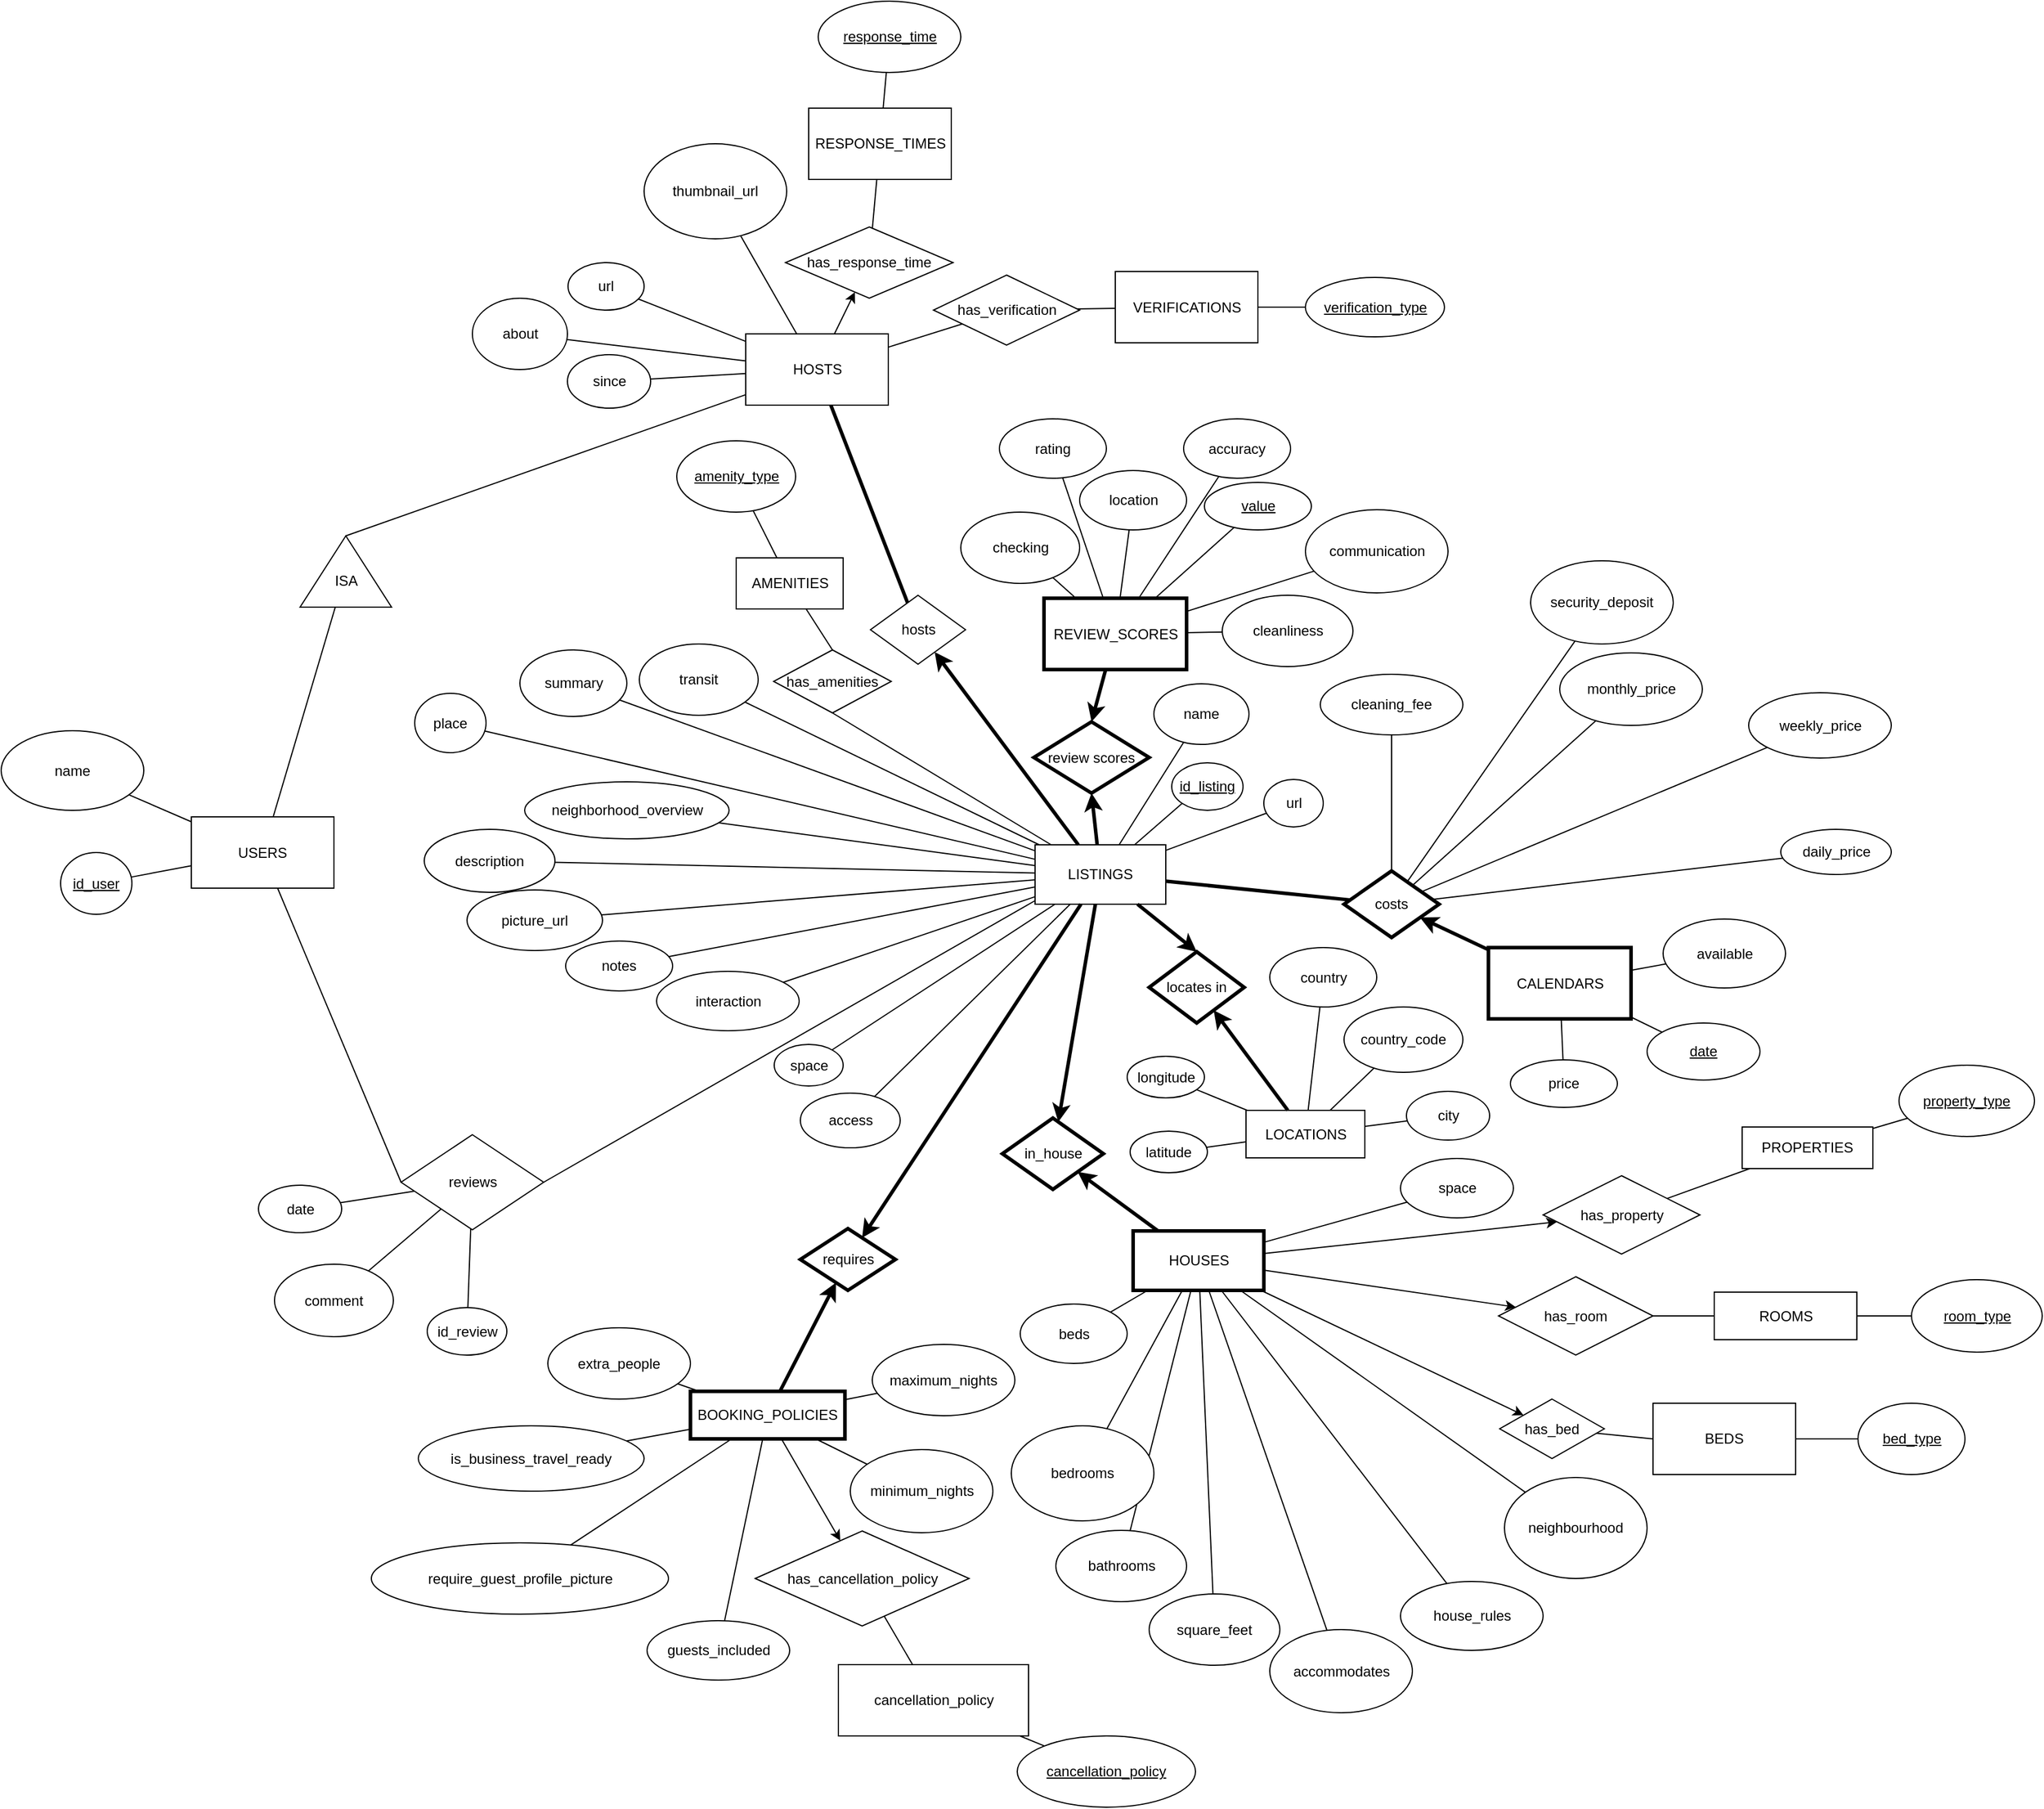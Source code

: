 <mxfile version="10.6.5" type="device"><diagram id="Sb2hm94JtKw6yarYtKVb" name="Page-1"><mxGraphModel dx="2244" dy="1840" grid="1" gridSize="10" guides="1" tooltips="1" connect="1" arrows="1" fold="1" page="1" pageScale="1" pageWidth="850" pageHeight="1100" math="0" shadow="0"><root><mxCell id="0"/><mxCell id="1" parent="0"/><mxCell id="3Y8_4ui53YauBu7AoE0o-1" value="&lt;div&gt;LISTINGS&lt;/div&gt;" style="rounded=0;whiteSpace=wrap;html=1;" parent="1" vertex="1"><mxGeometry x="380" y="260" width="110" height="50" as="geometry"/></mxCell><mxCell id="pMkWgqEI6XNS6bPsHEMN-4" style="rounded=0;orthogonalLoop=1;jettySize=auto;html=1;exitX=0.5;exitY=1;exitDx=0;exitDy=0;endArrow=none;endFill=0;jumpStyle=none;startArrow=classic;startFill=1;strokeWidth=3;" parent="1" source="3Y8_4ui53YauBu7AoE0o-4" target="3Y8_4ui53YauBu7AoE0o-1" edge="1"><mxGeometry relative="1" as="geometry"/></mxCell><mxCell id="3Y8_4ui53YauBu7AoE0o-4" value="review scores" style="rhombus;whiteSpace=wrap;html=1;strokeWidth=3;" parent="1" vertex="1"><mxGeometry x="379" y="156.5" width="97" height="60" as="geometry"/></mxCell><mxCell id="3Y8_4ui53YauBu7AoE0o-5" value="" style="endArrow=none;html=1;exitX=0.5;exitY=0;exitDx=0;exitDy=0;strokeWidth=3;startArrow=classic;startFill=1;" parent="1" source="3Y8_4ui53YauBu7AoE0o-4" target="RgrChE7FIlojgRe1qH3C-33" edge="1"><mxGeometry width="50" height="50" relative="1" as="geometry"><mxPoint x="410" y="150" as="sourcePoint"/><mxPoint x="435" y="110" as="targetPoint"/></mxGeometry></mxCell><mxCell id="3Y8_4ui53YauBu7AoE0o-9" value="has_amenities&lt;br&gt;" style="rhombus;whiteSpace=wrap;html=1;strokeWidth=1;" parent="1" vertex="1"><mxGeometry x="160" y="96" width="99" height="53" as="geometry"/></mxCell><mxCell id="3Y8_4ui53YauBu7AoE0o-10" value="&lt;div&gt;AMENITIES&lt;/div&gt;" style="rounded=0;whiteSpace=wrap;html=1;strokeWidth=1;" parent="1" vertex="1"><mxGeometry x="128.5" y="18.5" width="90" height="43" as="geometry"/></mxCell><mxCell id="3Y8_4ui53YauBu7AoE0o-13" value="LOCATIONS" style="rounded=0;whiteSpace=wrap;html=1;strokeWidth=1;" parent="1" vertex="1"><mxGeometry x="557.5" y="483.5" width="100" height="40" as="geometry"/></mxCell><mxCell id="3Y8_4ui53YauBu7AoE0o-14" value="locates in " style="rhombus;whiteSpace=wrap;html=1;strokeWidth=3;" parent="1" vertex="1"><mxGeometry x="476" y="350" width="80" height="60" as="geometry"/></mxCell><mxCell id="3Y8_4ui53YauBu7AoE0o-17" value="in_house" style="rhombus;whiteSpace=wrap;html=1;strokeWidth=3;" parent="1" vertex="1"><mxGeometry x="352.5" y="490" width="85" height="60" as="geometry"/></mxCell><mxCell id="3Y8_4ui53YauBu7AoE0o-18" value="&lt;div&gt;HOUSES&lt;/div&gt;" style="rounded=0;whiteSpace=wrap;html=1;strokeWidth=3;" parent="1" vertex="1"><mxGeometry x="462.5" y="585" width="110" height="50" as="geometry"/></mxCell><mxCell id="3Y8_4ui53YauBu7AoE0o-21" value="costs" style="rhombus;whiteSpace=wrap;html=1;strokeWidth=3;" parent="1" vertex="1"><mxGeometry x="640" y="282" width="80" height="56" as="geometry"/></mxCell><mxCell id="3Y8_4ui53YauBu7AoE0o-25" value="BOOKING_POLICIES" style="rounded=0;whiteSpace=wrap;html=1;strokeWidth=3;" parent="1" vertex="1"><mxGeometry x="90" y="720" width="130" height="40" as="geometry"/></mxCell><mxCell id="3Y8_4ui53YauBu7AoE0o-26" value="requires" style="rhombus;whiteSpace=wrap;html=1;strokeWidth=3;" parent="1" vertex="1"><mxGeometry x="182.5" y="583" width="80" height="52" as="geometry"/></mxCell><mxCell id="3Y8_4ui53YauBu7AoE0o-28" value="&lt;u&gt;id_listing&lt;/u&gt;" style="ellipse;whiteSpace=wrap;html=1;strokeWidth=1;" parent="1" vertex="1"><mxGeometry x="495" y="191" width="60" height="40" as="geometry"/></mxCell><mxCell id="3Y8_4ui53YauBu7AoE0o-30" value="longitude" style="ellipse;whiteSpace=wrap;html=1;strokeWidth=1;" parent="1" vertex="1"><mxGeometry x="457.5" y="438" width="65" height="35" as="geometry"/></mxCell><mxCell id="3Y8_4ui53YauBu7AoE0o-31" value="latitude" style="ellipse;whiteSpace=wrap;html=1;strokeWidth=1;direction=west;" parent="1" vertex="1"><mxGeometry x="460" y="501" width="65" height="35" as="geometry"/></mxCell><mxCell id="3Y8_4ui53YauBu7AoE0o-32" value="" style="endArrow=none;html=1;strokeWidth=1;" parent="1" source="3Y8_4ui53YauBu7AoE0o-31" target="3Y8_4ui53YauBu7AoE0o-13" edge="1"><mxGeometry width="50" height="50" relative="1" as="geometry"><mxPoint x="512.5" y="525.5" as="sourcePoint"/><mxPoint x="547.5" y="488.5" as="targetPoint"/></mxGeometry></mxCell><mxCell id="3Y8_4ui53YauBu7AoE0o-33" value="" style="endArrow=none;html=1;strokeWidth=1;" parent="1" source="3Y8_4ui53YauBu7AoE0o-30" target="3Y8_4ui53YauBu7AoE0o-13" edge="1"><mxGeometry width="50" height="50" relative="1" as="geometry"><mxPoint x="512.5" y="492" as="sourcePoint"/><mxPoint x="562.5" y="499" as="targetPoint"/></mxGeometry></mxCell><mxCell id="yschK1UoGV2is9ygrEaI-10" value="" style="endArrow=none;html=1;" parent="1" source="MtLvLZZZvxWfJzawTZbP-3" target="3Y8_4ui53YauBu7AoE0o-1" edge="1"><mxGeometry width="50" height="50" relative="1" as="geometry"><mxPoint x="-48.824" y="168.588" as="sourcePoint"/><mxPoint x="380" y="310" as="targetPoint"/></mxGeometry></mxCell><mxCell id="yschK1UoGV2is9ygrEaI-11" value="" style="endArrow=none;html=1;exitX=1;exitY=0.5;exitDx=0;exitDy=0;" parent="1" source="YWQ0wMCnn1SONt9I-5uw-248" edge="1"><mxGeometry width="50" height="50" relative="1" as="geometry"><mxPoint x="123.667" y="440.333" as="sourcePoint"/><mxPoint x="380" y="307" as="targetPoint"/></mxGeometry></mxCell><mxCell id="yschK1UoGV2is9ygrEaI-39" value="CALENDARS" style="rounded=0;whiteSpace=wrap;html=1;strokeWidth=3;" parent="1" vertex="1"><mxGeometry x="761.5" y="346.5" width="120" height="60" as="geometry"/></mxCell><mxCell id="yschK1UoGV2is9ygrEaI-44" value="&lt;div&gt;&lt;u&gt;date&lt;/u&gt;&lt;/div&gt;" style="ellipse;whiteSpace=wrap;html=1;strokeWidth=1;" parent="1" vertex="1"><mxGeometry x="895" y="410" width="95" height="48" as="geometry"/></mxCell><mxCell id="yschK1UoGV2is9ygrEaI-45" value="" style="endArrow=none;html=1;strokeWidth=1;" parent="1" source="yschK1UoGV2is9ygrEaI-44" target="yschK1UoGV2is9ygrEaI-39" edge="1"><mxGeometry width="50" height="50" relative="1" as="geometry"><mxPoint x="1241.5" y="125" as="sourcePoint"/><mxPoint x="1291.5" y="75" as="targetPoint"/></mxGeometry></mxCell><mxCell id="YWQ0wMCnn1SONt9I-5uw-1" value="amenity_type" style="ellipse;whiteSpace=wrap;html=1;fontStyle=4" parent="1" vertex="1"><mxGeometry x="78.5" y="-80" width="100" height="60" as="geometry"/></mxCell><mxCell id="YWQ0wMCnn1SONt9I-5uw-2" value="" style="endArrow=none;html=1;strokeWidth=1;" parent="1" source="YWQ0wMCnn1SONt9I-5uw-1" target="3Y8_4ui53YauBu7AoE0o-10" edge="1"><mxGeometry width="50" height="50" relative="1" as="geometry"><mxPoint x="-164.5" y="459" as="sourcePoint"/><mxPoint x="260.204" y="54" as="targetPoint"/></mxGeometry></mxCell><mxCell id="YWQ0wMCnn1SONt9I-5uw-3" value="rating" style="ellipse;whiteSpace=wrap;html=1;" parent="1" vertex="1"><mxGeometry x="350" y="-98.5" width="90" height="50" as="geometry"/></mxCell><mxCell id="YWQ0wMCnn1SONt9I-5uw-4" value="" style="endArrow=none;html=1;" parent="1" source="YWQ0wMCnn1SONt9I-5uw-3" target="RgrChE7FIlojgRe1qH3C-33" edge="1"><mxGeometry width="50" height="50" relative="1" as="geometry"><mxPoint x="685" y="87" as="sourcePoint"/><mxPoint x="430.107" y="70" as="targetPoint"/></mxGeometry></mxCell><mxCell id="YWQ0wMCnn1SONt9I-5uw-5" value="accuracy" style="ellipse;whiteSpace=wrap;html=1;" parent="1" vertex="1"><mxGeometry x="505" y="-98.5" width="90" height="50" as="geometry"/></mxCell><mxCell id="YWQ0wMCnn1SONt9I-5uw-6" value="" style="endArrow=none;html=1;" parent="1" source="YWQ0wMCnn1SONt9I-5uw-5" target="RgrChE7FIlojgRe1qH3C-33" edge="1"><mxGeometry width="50" height="50" relative="1" as="geometry"><mxPoint x="455" y="267" as="sourcePoint"/><mxPoint x="449.067" y="70" as="targetPoint"/></mxGeometry></mxCell><mxCell id="YWQ0wMCnn1SONt9I-5uw-7" value="checking" style="ellipse;whiteSpace=wrap;html=1;" parent="1" vertex="1"><mxGeometry x="317.5" y="-20" width="100" height="60" as="geometry"/></mxCell><mxCell id="YWQ0wMCnn1SONt9I-5uw-8" value="" style="endArrow=none;html=1;" parent="1" source="YWQ0wMCnn1SONt9I-5uw-7" target="RgrChE7FIlojgRe1qH3C-33" edge="1"><mxGeometry width="50" height="50" relative="1" as="geometry"><mxPoint x="455" y="287" as="sourcePoint"/><mxPoint x="418.125" y="70" as="targetPoint"/></mxGeometry></mxCell><mxCell id="YWQ0wMCnn1SONt9I-5uw-9" value="location" style="ellipse;whiteSpace=wrap;html=1;" parent="1" vertex="1"><mxGeometry x="417.5" y="-55" width="90" height="50" as="geometry"/></mxCell><mxCell id="YWQ0wMCnn1SONt9I-5uw-10" value="" style="endArrow=none;html=1;strokeWidth=1;" parent="1" source="RgrChE7FIlojgRe1qH3C-33" target="YWQ0wMCnn1SONt9I-5uw-9" edge="1"><mxGeometry width="50" height="50" relative="1" as="geometry"><mxPoint x="439.605" y="70" as="sourcePoint"/><mxPoint x="615" y="267" as="targetPoint"/></mxGeometry></mxCell><mxCell id="YWQ0wMCnn1SONt9I-5uw-20" value="cleanliness" style="ellipse;whiteSpace=wrap;html=1;" parent="1" vertex="1"><mxGeometry x="537.5" y="50" width="110" height="60" as="geometry"/></mxCell><mxCell id="YWQ0wMCnn1SONt9I-5uw-21" value="" style="endArrow=none;html=1;" parent="1" source="RgrChE7FIlojgRe1qH3C-33" target="YWQ0wMCnn1SONt9I-5uw-20" edge="1"><mxGeometry width="50" height="50" relative="1" as="geometry"><mxPoint x="475" y="87.465" as="sourcePoint"/><mxPoint x="-211" y="787" as="targetPoint"/></mxGeometry></mxCell><mxCell id="YWQ0wMCnn1SONt9I-5uw-22" value="communication" style="ellipse;whiteSpace=wrap;html=1;" parent="1" vertex="1"><mxGeometry x="607.5" y="-22" width="120" height="70" as="geometry"/></mxCell><mxCell id="YWQ0wMCnn1SONt9I-5uw-23" value="" style="endArrow=none;html=1;" parent="1" source="RgrChE7FIlojgRe1qH3C-33" target="YWQ0wMCnn1SONt9I-5uw-22" edge="1"><mxGeometry width="50" height="50" relative="1" as="geometry"><mxPoint x="475" y="76.761" as="sourcePoint"/><mxPoint x="129" y="667" as="targetPoint"/></mxGeometry></mxCell><mxCell id="YWQ0wMCnn1SONt9I-5uw-24" value="&lt;u&gt;value&lt;/u&gt;" style="ellipse;whiteSpace=wrap;html=1;" parent="1" vertex="1"><mxGeometry x="522.5" y="-45" width="90" height="40" as="geometry"/></mxCell><mxCell id="YWQ0wMCnn1SONt9I-5uw-25" value="" style="endArrow=none;html=1;strokeWidth=1;" parent="1" source="YWQ0wMCnn1SONt9I-5uw-24" target="RgrChE7FIlojgRe1qH3C-33" edge="1"><mxGeometry width="50" height="50" relative="1" as="geometry"><mxPoint x="-151" y="887" as="sourcePoint"/><mxPoint x="458.043" y="70" as="targetPoint"/></mxGeometry></mxCell><mxCell id="YWQ0wMCnn1SONt9I-5uw-26" value="is_business_travel_ready" style="ellipse;whiteSpace=wrap;html=1;" parent="1" vertex="1"><mxGeometry x="-139" y="749" width="190" height="55" as="geometry"/></mxCell><mxCell id="YWQ0wMCnn1SONt9I-5uw-27" value="" style="endArrow=none;html=1;strokeWidth=1;" parent="1" source="3Y8_4ui53YauBu7AoE0o-25" target="YWQ0wMCnn1SONt9I-5uw-26" edge="1"><mxGeometry width="50" height="50" relative="1" as="geometry"><mxPoint x="332.5" y="1047.796" as="sourcePoint"/><mxPoint x="-462.5" y="1394" as="targetPoint"/></mxGeometry></mxCell><mxCell id="YWQ0wMCnn1SONt9I-5uw-28" value="&lt;u&gt;cancellation_policy&lt;/u&gt;" style="ellipse;whiteSpace=wrap;html=1;" parent="1" vertex="1"><mxGeometry x="365" y="1010" width="150" height="60" as="geometry"/></mxCell><mxCell id="YWQ0wMCnn1SONt9I-5uw-29" value="" style="endArrow=none;html=1;strokeWidth=1;" parent="1" source="HoV33ukASJSQXEZEIghf-3" target="YWQ0wMCnn1SONt9I-5uw-28" edge="1"><mxGeometry width="50" height="50" relative="1" as="geometry"><mxPoint x="345.802" y="1051" as="sourcePoint"/><mxPoint x="-462.5" y="1464" as="targetPoint"/></mxGeometry></mxCell><mxCell id="YWQ0wMCnn1SONt9I-5uw-30" value="require_guest_profile_picture" style="ellipse;whiteSpace=wrap;html=1;" parent="1" vertex="1"><mxGeometry x="-178.5" y="847.5" width="250" height="60" as="geometry"/></mxCell><mxCell id="YWQ0wMCnn1SONt9I-5uw-31" value="" style="endArrow=none;html=1;strokeWidth=1;" parent="1" source="3Y8_4ui53YauBu7AoE0o-25" target="YWQ0wMCnn1SONt9I-5uw-30" edge="1"><mxGeometry width="50" height="50" relative="1" as="geometry"><mxPoint x="334.64" y="1051" as="sourcePoint"/><mxPoint x="-462.5" y="1464" as="targetPoint"/></mxGeometry></mxCell><mxCell id="YWQ0wMCnn1SONt9I-5uw-33" value="weekly_price" style="ellipse;whiteSpace=wrap;html=1;" parent="1" vertex="1"><mxGeometry x="980.5" y="132" width="120" height="55" as="geometry"/></mxCell><mxCell id="YWQ0wMCnn1SONt9I-5uw-34" value="" style="endArrow=none;html=1;strokeWidth=1;" parent="1" source="YWQ0wMCnn1SONt9I-5uw-33" target="3Y8_4ui53YauBu7AoE0o-21" edge="1"><mxGeometry width="50" height="50" relative="1" as="geometry"><mxPoint x="1020.5" y="92.5" as="sourcePoint"/><mxPoint x="922.472" y="49.5" as="targetPoint"/></mxGeometry></mxCell><mxCell id="YWQ0wMCnn1SONt9I-5uw-35" value="monthly_price" style="ellipse;whiteSpace=wrap;html=1;" parent="1" vertex="1"><mxGeometry x="821.5" y="98.5" width="120" height="61" as="geometry"/></mxCell><mxCell id="YWQ0wMCnn1SONt9I-5uw-36" value="" style="endArrow=none;html=1;strokeWidth=1;" parent="1" source="YWQ0wMCnn1SONt9I-5uw-35" target="3Y8_4ui53YauBu7AoE0o-21" edge="1"><mxGeometry width="50" height="50" relative="1" as="geometry"><mxPoint x="980.5" y="-27.5" as="sourcePoint"/><mxPoint x="950.5" y="49.5" as="targetPoint"/></mxGeometry></mxCell><mxCell id="YWQ0wMCnn1SONt9I-5uw-37" value="security_deposit" style="ellipse;whiteSpace=wrap;html=1;" parent="1" vertex="1"><mxGeometry x="797" y="21" width="120" height="70" as="geometry"/></mxCell><mxCell id="YWQ0wMCnn1SONt9I-5uw-38" value="" style="endArrow=none;html=1;strokeWidth=1;" parent="1" source="3Y8_4ui53YauBu7AoE0o-21" target="YWQ0wMCnn1SONt9I-5uw-37" edge="1"><mxGeometry width="50" height="50" relative="1" as="geometry"><mxPoint x="970.5" y="25.363" as="sourcePoint"/><mxPoint x="1010.5" y="-127.5" as="targetPoint"/></mxGeometry></mxCell><mxCell id="YWQ0wMCnn1SONt9I-5uw-39" value="cleaning_fee" style="ellipse;whiteSpace=wrap;html=1;" parent="1" vertex="1"><mxGeometry x="620" y="116.5" width="120" height="51" as="geometry"/></mxCell><mxCell id="YWQ0wMCnn1SONt9I-5uw-40" value="" style="endArrow=none;html=1;strokeWidth=1;" parent="1" source="3Y8_4ui53YauBu7AoE0o-21" target="YWQ0wMCnn1SONt9I-5uw-39" edge="1"><mxGeometry width="50" height="50" relative="1" as="geometry"><mxPoint x="938.069" y="-0.5" as="sourcePoint"/><mxPoint x="970.5" y="-157.5" as="targetPoint"/></mxGeometry></mxCell><mxCell id="YWQ0wMCnn1SONt9I-5uw-45" value="&lt;u&gt;property_type&lt;/u&gt;" style="ellipse;whiteSpace=wrap;html=1;" parent="1" vertex="1"><mxGeometry x="1107" y="445.5" width="114" height="60" as="geometry"/></mxCell><mxCell id="YWQ0wMCnn1SONt9I-5uw-46" value="&lt;u&gt;room_type&lt;/u&gt;" style="ellipse;whiteSpace=wrap;html=1;" parent="1" vertex="1"><mxGeometry x="1117.5" y="626" width="110" height="61" as="geometry"/></mxCell><mxCell id="YWQ0wMCnn1SONt9I-5uw-48" value="accommodates" style="ellipse;whiteSpace=wrap;html=1;" parent="1" vertex="1"><mxGeometry x="577.5" y="920.5" width="120" height="70" as="geometry"/></mxCell><mxCell id="YWQ0wMCnn1SONt9I-5uw-49" value="" style="endArrow=none;html=1;strokeWidth=1;" parent="1" source="YWQ0wMCnn1SONt9I-5uw-48" target="3Y8_4ui53YauBu7AoE0o-18" edge="1"><mxGeometry width="50" height="50" relative="1" as="geometry"><mxPoint x="448" y="1097.5" as="sourcePoint"/><mxPoint x="623.844" y="877.5" as="targetPoint"/></mxGeometry></mxCell><mxCell id="YWQ0wMCnn1SONt9I-5uw-50" value="bathrooms" style="ellipse;whiteSpace=wrap;html=1;" parent="1" vertex="1"><mxGeometry x="397.5" y="837" width="110" height="60" as="geometry"/></mxCell><mxCell id="YWQ0wMCnn1SONt9I-5uw-51" value="" style="endArrow=none;html=1;strokeWidth=1;" parent="1" source="YWQ0wMCnn1SONt9I-5uw-50" target="3Y8_4ui53YauBu7AoE0o-18" edge="1"><mxGeometry width="50" height="50" relative="1" as="geometry"><mxPoint x="468" y="1107.5" as="sourcePoint"/><mxPoint x="591.959" y="877.5" as="targetPoint"/></mxGeometry></mxCell><mxCell id="YWQ0wMCnn1SONt9I-5uw-52" value="bedrooms" style="ellipse;whiteSpace=wrap;html=1;" parent="1" vertex="1"><mxGeometry x="360" y="749" width="120" height="80" as="geometry"/></mxCell><mxCell id="YWQ0wMCnn1SONt9I-5uw-53" value="" style="endArrow=none;html=1;strokeWidth=1;" parent="1" source="3Y8_4ui53YauBu7AoE0o-18" target="YWQ0wMCnn1SONt9I-5uw-52" edge="1"><mxGeometry width="50" height="50" relative="1" as="geometry"><mxPoint x="554" y="891.5" as="sourcePoint"/><mxPoint x="488" y="1267.5" as="targetPoint"/></mxGeometry></mxCell><mxCell id="YWQ0wMCnn1SONt9I-5uw-54" value="beds" style="ellipse;whiteSpace=wrap;html=1;" parent="1" vertex="1"><mxGeometry x="367.5" y="646.5" width="90" height="50" as="geometry"/></mxCell><mxCell id="YWQ0wMCnn1SONt9I-5uw-55" value="" style="endArrow=none;html=1;strokeWidth=1;" parent="1" source="3Y8_4ui53YauBu7AoE0o-18" target="YWQ0wMCnn1SONt9I-5uw-54" edge="1"><mxGeometry width="50" height="50" relative="1" as="geometry"><mxPoint x="563.513" y="937.5" as="sourcePoint"/><mxPoint x="458" y="1167.5" as="targetPoint"/></mxGeometry></mxCell><mxCell id="w01wp6XZpebHkLyMNTKt-23" style="edgeStyle=none;rounded=0;jumpSize=6;orthogonalLoop=1;jettySize=auto;html=1;entryX=1;entryY=0.5;entryDx=0;entryDy=0;startArrow=none;startFill=0;endArrow=none;endFill=0;strokeWidth=1;" parent="1" source="YWQ0wMCnn1SONt9I-5uw-56" target="w01wp6XZpebHkLyMNTKt-22" edge="1"><mxGeometry relative="1" as="geometry"/></mxCell><mxCell id="YWQ0wMCnn1SONt9I-5uw-56" value="&lt;u&gt;bed_type&lt;/u&gt;" style="ellipse;whiteSpace=wrap;html=1;" parent="1" vertex="1"><mxGeometry x="1072.5" y="730" width="90" height="60" as="geometry"/></mxCell><mxCell id="YWQ0wMCnn1SONt9I-5uw-58" value="square_feet" style="ellipse;whiteSpace=wrap;html=1;" parent="1" vertex="1"><mxGeometry x="476" y="890.5" width="110" height="60" as="geometry"/></mxCell><mxCell id="YWQ0wMCnn1SONt9I-5uw-59" value="" style="endArrow=none;html=1;strokeWidth=1;" parent="1" source="3Y8_4ui53YauBu7AoE0o-18" target="YWQ0wMCnn1SONt9I-5uw-58" edge="1"><mxGeometry width="50" height="50" relative="1" as="geometry"><mxPoint x="554" y="920.065" as="sourcePoint"/><mxPoint x="488" y="1157.5" as="targetPoint"/></mxGeometry></mxCell><mxCell id="YWQ0wMCnn1SONt9I-5uw-62" value="city" style="ellipse;whiteSpace=wrap;html=1;" parent="1" vertex="1"><mxGeometry x="692.5" y="467.5" width="70" height="41" as="geometry"/></mxCell><mxCell id="YWQ0wMCnn1SONt9I-5uw-63" value="" style="endArrow=none;html=1;strokeWidth=1;" parent="1" source="3Y8_4ui53YauBu7AoE0o-13" target="YWQ0wMCnn1SONt9I-5uw-62" edge="1"><mxGeometry width="50" height="50" relative="1" as="geometry"><mxPoint x="1140" y="841.595" as="sourcePoint"/><mxPoint x="1120" y="1379.5" as="targetPoint"/></mxGeometry></mxCell><mxCell id="YWQ0wMCnn1SONt9I-5uw-64" value="country_code" style="ellipse;whiteSpace=wrap;html=1;" parent="1" vertex="1"><mxGeometry x="640" y="396.5" width="100" height="55" as="geometry"/></mxCell><mxCell id="YWQ0wMCnn1SONt9I-5uw-65" value="" style="endArrow=none;html=1;strokeWidth=1;" parent="1" source="YWQ0wMCnn1SONt9I-5uw-64" target="3Y8_4ui53YauBu7AoE0o-13" edge="1"><mxGeometry width="50" height="50" relative="1" as="geometry"><mxPoint x="940" y="1429.5" as="sourcePoint"/><mxPoint x="1110.537" y="871.5" as="targetPoint"/></mxGeometry></mxCell><mxCell id="YWQ0wMCnn1SONt9I-5uw-66" value="country" style="ellipse;whiteSpace=wrap;html=1;" parent="1" vertex="1"><mxGeometry x="577.5" y="346.5" width="90" height="50" as="geometry"/></mxCell><mxCell id="YWQ0wMCnn1SONt9I-5uw-67" value="" style="endArrow=none;html=1;strokeWidth=1;" parent="1" source="YWQ0wMCnn1SONt9I-5uw-66" target="3Y8_4ui53YauBu7AoE0o-13" edge="1"><mxGeometry width="50" height="50" relative="1" as="geometry"><mxPoint x="950" y="1429.5" as="sourcePoint"/><mxPoint x="1050" y="840.2" as="targetPoint"/></mxGeometry></mxCell><mxCell id="YWQ0wMCnn1SONt9I-5uw-72" value="&lt;div&gt;neighbourhood&lt;/div&gt;" style="ellipse;whiteSpace=wrap;html=1;" parent="1" vertex="1"><mxGeometry x="775" y="792.5" width="120" height="85" as="geometry"/></mxCell><mxCell id="YWQ0wMCnn1SONt9I-5uw-74" value="" style="endArrow=none;html=1;strokeWidth=1;" parent="1" source="3Y8_4ui53YauBu7AoE0o-18" target="YWQ0wMCnn1SONt9I-5uw-72" edge="1"><mxGeometry width="50" height="50" relative="1" as="geometry"><mxPoint x="1000.914" y="778" as="sourcePoint"/><mxPoint x="1020" y="1336" as="targetPoint"/></mxGeometry></mxCell><mxCell id="YWQ0wMCnn1SONt9I-5uw-75" value="name" style="ellipse;whiteSpace=wrap;html=1;" parent="1" vertex="1"><mxGeometry x="480" y="124.5" width="80" height="51" as="geometry"/></mxCell><mxCell id="YWQ0wMCnn1SONt9I-5uw-76" value="" style="endArrow=none;html=1;strokeWidth=1;" parent="1" source="3Y8_4ui53YauBu7AoE0o-1" target="YWQ0wMCnn1SONt9I-5uw-75" edge="1"><mxGeometry width="50" height="50" relative="1" as="geometry"><mxPoint x="272.646" y="390" as="sourcePoint"/><mxPoint x="500" y="460" as="targetPoint"/></mxGeometry></mxCell><mxCell id="YWQ0wMCnn1SONt9I-5uw-77" value="url" style="ellipse;whiteSpace=wrap;html=1;" parent="1" vertex="1"><mxGeometry x="572.5" y="205" width="50" height="40" as="geometry"/></mxCell><mxCell id="YWQ0wMCnn1SONt9I-5uw-78" value="" style="endArrow=none;html=1;strokeWidth=1;" parent="1" source="YWQ0wMCnn1SONt9I-5uw-77" target="3Y8_4ui53YauBu7AoE0o-1" edge="1"><mxGeometry width="50" height="50" relative="1" as="geometry"><mxPoint x="-120" y="890" as="sourcePoint"/><mxPoint x="234" y="390" as="targetPoint"/></mxGeometry></mxCell><mxCell id="YWQ0wMCnn1SONt9I-5uw-81" value="" style="endArrow=none;html=1;exitX=0;exitY=1;exitDx=0;exitDy=0;" parent="1" source="3Y8_4ui53YauBu7AoE0o-28" target="3Y8_4ui53YauBu7AoE0o-1" edge="1"><mxGeometry width="50" height="50" relative="1" as="geometry"><mxPoint x="120" y="980" as="sourcePoint"/><mxPoint x="170" y="930" as="targetPoint"/></mxGeometry></mxCell><mxCell id="YWQ0wMCnn1SONt9I-5uw-83" value="" style="endArrow=classic;html=1;strokeWidth=3;" parent="1" source="3Y8_4ui53YauBu7AoE0o-18" target="3Y8_4ui53YauBu7AoE0o-17" edge="1"><mxGeometry width="50" height="50" relative="1" as="geometry"><mxPoint x="1315" y="406.5" as="sourcePoint"/><mxPoint x="1407.5" y="361.5" as="targetPoint"/></mxGeometry></mxCell><mxCell id="YWQ0wMCnn1SONt9I-5uw-84" value="" style="endArrow=classic;html=1;strokeWidth=3;" parent="1" source="3Y8_4ui53YauBu7AoE0o-13" target="3Y8_4ui53YauBu7AoE0o-14" edge="1"><mxGeometry width="50" height="50" relative="1" as="geometry"><mxPoint x="1367.5" y="251.5" as="sourcePoint"/><mxPoint x="1417.5" y="201.5" as="targetPoint"/></mxGeometry></mxCell><mxCell id="YWQ0wMCnn1SONt9I-5uw-85" value="" style="endArrow=classic;html=1;strokeWidth=3;" parent="1" source="3Y8_4ui53YauBu7AoE0o-25" target="3Y8_4ui53YauBu7AoE0o-26" edge="1"><mxGeometry width="50" height="50" relative="1" as="geometry"><mxPoint x="-167.5" y="1068" as="sourcePoint"/><mxPoint x="-117.5" y="1018" as="targetPoint"/></mxGeometry></mxCell><mxCell id="YWQ0wMCnn1SONt9I-5uw-86" value="" style="endArrow=classic;html=1;strokeWidth=3;" parent="1" source="yschK1UoGV2is9ygrEaI-39" target="3Y8_4ui53YauBu7AoE0o-21" edge="1"><mxGeometry width="50" height="50" relative="1" as="geometry"><mxPoint x="1040.5" y="270.613" as="sourcePoint"/><mxPoint x="-308.174" y="803.472" as="targetPoint"/></mxGeometry></mxCell><mxCell id="YWQ0wMCnn1SONt9I-5uw-87" value="house_rules" style="ellipse;whiteSpace=wrap;html=1;" parent="1" vertex="1"><mxGeometry x="687.5" y="880" width="120" height="58" as="geometry"/></mxCell><mxCell id="YWQ0wMCnn1SONt9I-5uw-88" value="" style="endArrow=none;html=1;strokeWidth=1;" parent="1" source="3Y8_4ui53YauBu7AoE0o-18" target="YWQ0wMCnn1SONt9I-5uw-87" edge="1"><mxGeometry width="50" height="50" relative="1" as="geometry"><mxPoint x="450" y="1050" as="sourcePoint"/><mxPoint x="500" y="1000" as="targetPoint"/></mxGeometry></mxCell><mxCell id="YWQ0wMCnn1SONt9I-5uw-89" value="" style="endArrow=none;html=1;strokeWidth=1;entryX=0.5;entryY=0;entryDx=0;entryDy=0;jumpSize=6;endFill=0;startArrow=none;startFill=0;" parent="1" source="3Y8_4ui53YauBu7AoE0o-10" target="3Y8_4ui53YauBu7AoE0o-9" edge="1"><mxGeometry width="50" height="50" relative="1" as="geometry"><mxPoint x="210" y="170" as="sourcePoint"/><mxPoint x="260" y="120" as="targetPoint"/></mxGeometry></mxCell><mxCell id="YWQ0wMCnn1SONt9I-5uw-90" value="space" style="ellipse;whiteSpace=wrap;html=1;" parent="1" vertex="1"><mxGeometry x="687.5" y="524" width="95" height="50" as="geometry"/></mxCell><mxCell id="YWQ0wMCnn1SONt9I-5uw-91" value="" style="endArrow=none;html=1;strokeWidth=1;" parent="1" source="YWQ0wMCnn1SONt9I-5uw-90" target="3Y8_4ui53YauBu7AoE0o-18" edge="1"><mxGeometry width="50" height="50" relative="1" as="geometry"><mxPoint x="942" y="1357" as="sourcePoint"/><mxPoint x="1077" y="670.476" as="targetPoint"/></mxGeometry></mxCell><mxCell id="YWQ0wMCnn1SONt9I-5uw-121" value="id_review" style="ellipse;whiteSpace=wrap;html=1;strokeWidth=1;" parent="1" vertex="1"><mxGeometry x="-131.5" y="649.5" width="67" height="40" as="geometry"/></mxCell><mxCell id="YWQ0wMCnn1SONt9I-5uw-122" value="" style="endArrow=none;html=1;strokeWidth=1;" parent="1" source="YWQ0wMCnn1SONt9I-5uw-121" target="YWQ0wMCnn1SONt9I-5uw-248" edge="1"><mxGeometry width="50" height="50" relative="1" as="geometry"><mxPoint x="-770" y="1170.5" as="sourcePoint"/><mxPoint x="-140" y="510" as="targetPoint"/></mxGeometry></mxCell><mxCell id="YWQ0wMCnn1SONt9I-5uw-123" value="" style="endArrow=none;html=1;strokeWidth=1;" parent="1" source="YWQ0wMCnn1SONt9I-5uw-248" target="YWQ0wMCnn1SONt9I-5uw-124" edge="1"><mxGeometry width="50" height="50" relative="1" as="geometry"><mxPoint x="-118.24" y="515.5" as="sourcePoint"/><mxPoint x="-610" y="570.5" as="targetPoint"/></mxGeometry></mxCell><mxCell id="YWQ0wMCnn1SONt9I-5uw-124" value="date" style="ellipse;whiteSpace=wrap;html=1;strokeWidth=1;" parent="1" vertex="1"><mxGeometry x="-273.5" y="546.5" width="70" height="40" as="geometry"/></mxCell><mxCell id="YWQ0wMCnn1SONt9I-5uw-129" value="comment" style="ellipse;whiteSpace=wrap;html=1;strokeWidth=1;" parent="1" vertex="1"><mxGeometry x="-260" y="613" width="100" height="61" as="geometry"/></mxCell><mxCell id="YWQ0wMCnn1SONt9I-5uw-130" value="" style="endArrow=none;html=1;strokeWidth=1;" parent="1" source="YWQ0wMCnn1SONt9I-5uw-248" target="YWQ0wMCnn1SONt9I-5uw-129" edge="1"><mxGeometry width="50" height="50" relative="1" as="geometry"><mxPoint x="-190" y="540" as="sourcePoint"/><mxPoint x="-500" y="620.5" as="targetPoint"/></mxGeometry></mxCell><mxCell id="YWQ0wMCnn1SONt9I-5uw-143" value="available" style="ellipse;whiteSpace=wrap;html=1;strokeWidth=1;" parent="1" vertex="1"><mxGeometry x="908.5" y="322.5" width="103" height="58" as="geometry"/></mxCell><mxCell id="YWQ0wMCnn1SONt9I-5uw-144" value="daily_price" style="ellipse;whiteSpace=wrap;html=1;strokeWidth=1;" parent="1" vertex="1"><mxGeometry x="1007.5" y="247" width="93" height="38" as="geometry"/></mxCell><mxCell id="YWQ0wMCnn1SONt9I-5uw-147" value="" style="endArrow=none;html=1;strokeWidth=1;" parent="1" source="YWQ0wMCnn1SONt9I-5uw-143" target="yschK1UoGV2is9ygrEaI-39" edge="1"><mxGeometry width="50" height="50" relative="1" as="geometry"><mxPoint x="485.5" y="468" as="sourcePoint"/><mxPoint x="915.5" y="237.581" as="targetPoint"/></mxGeometry></mxCell><mxCell id="YWQ0wMCnn1SONt9I-5uw-148" value="" style="endArrow=none;html=1;strokeWidth=1;" parent="1" source="YWQ0wMCnn1SONt9I-5uw-144" target="3Y8_4ui53YauBu7AoE0o-21" edge="1"><mxGeometry width="50" height="50" relative="1" as="geometry"><mxPoint x="645.5" y="308" as="sourcePoint"/><mxPoint x="901.159" y="273" as="targetPoint"/></mxGeometry></mxCell><mxCell id="YWQ0wMCnn1SONt9I-5uw-149" value="HOSTS" style="rounded=0;whiteSpace=wrap;html=1;strokeWidth=1;" parent="1" vertex="1"><mxGeometry x="136.5" y="-170" width="120" height="60" as="geometry"/></mxCell><mxCell id="YWQ0wMCnn1SONt9I-5uw-152" value="url" style="ellipse;whiteSpace=wrap;html=1;" parent="1" vertex="1"><mxGeometry x="-13" y="-230" width="64" height="40" as="geometry"/></mxCell><mxCell id="YWQ0wMCnn1SONt9I-5uw-153" value="" style="endArrow=none;html=1;" parent="1" source="YWQ0wMCnn1SONt9I-5uw-152" target="YWQ0wMCnn1SONt9I-5uw-149" edge="1"><mxGeometry width="50" height="50" relative="1" as="geometry"><mxPoint x="16.5" y="120" as="sourcePoint"/><mxPoint x="66.5" y="70" as="targetPoint"/></mxGeometry></mxCell><mxCell id="YWQ0wMCnn1SONt9I-5uw-156" value="since" style="ellipse;whiteSpace=wrap;html=1;" parent="1" vertex="1"><mxGeometry x="-13.5" y="-152.5" width="70" height="45" as="geometry"/></mxCell><mxCell id="YWQ0wMCnn1SONt9I-5uw-157" value="" style="endArrow=none;html=1;" parent="1" source="YWQ0wMCnn1SONt9I-5uw-149" target="YWQ0wMCnn1SONt9I-5uw-156" edge="1"><mxGeometry width="50" height="50" relative="1" as="geometry"><mxPoint x="135.5" y="-125" as="sourcePoint"/><mxPoint x="76.5" y="70" as="targetPoint"/></mxGeometry></mxCell><mxCell id="YWQ0wMCnn1SONt9I-5uw-158" value="&lt;u&gt;response_time&lt;/u&gt;" style="ellipse;whiteSpace=wrap;html=1;" parent="1" vertex="1"><mxGeometry x="197.5" y="-450" width="120" height="60" as="geometry"/></mxCell><mxCell id="YWQ0wMCnn1SONt9I-5uw-160" value="thumbnail_url" style="ellipse;whiteSpace=wrap;html=1;" parent="1" vertex="1"><mxGeometry x="51" y="-330" width="120" height="80" as="geometry"/></mxCell><mxCell id="YWQ0wMCnn1SONt9I-5uw-161" value="" style="endArrow=none;html=1;" parent="1" source="YWQ0wMCnn1SONt9I-5uw-160" target="YWQ0wMCnn1SONt9I-5uw-149" edge="1"><mxGeometry width="50" height="50" relative="1" as="geometry"><mxPoint x="-13.5" y="120" as="sourcePoint"/><mxPoint x="36.5" y="70" as="targetPoint"/></mxGeometry></mxCell><mxCell id="YWQ0wMCnn1SONt9I-5uw-165" value="about" style="ellipse;whiteSpace=wrap;html=1;" parent="1" vertex="1"><mxGeometry x="-93.5" y="-200" width="80" height="60" as="geometry"/></mxCell><mxCell id="YWQ0wMCnn1SONt9I-5uw-167" value="" style="endArrow=none;html=1;strokeWidth=1;" parent="1" source="w01wp6XZpebHkLyMNTKt-4" target="YWQ0wMCnn1SONt9I-5uw-149" edge="1"><mxGeometry width="50" height="50" relative="1" as="geometry"><mxPoint x="250.353" y="-280.522" as="sourcePoint"/><mxPoint x="16.5" y="390" as="targetPoint"/></mxGeometry></mxCell><mxCell id="YWQ0wMCnn1SONt9I-5uw-168" value="" style="endArrow=none;html=1;" parent="1" source="YWQ0wMCnn1SONt9I-5uw-149" target="YWQ0wMCnn1SONt9I-5uw-165" edge="1"><mxGeometry width="50" height="50" relative="1" as="geometry"><mxPoint x="190" y="-130" as="sourcePoint"/><mxPoint x="16.5" y="70" as="targetPoint"/></mxGeometry></mxCell><mxCell id="YWQ0wMCnn1SONt9I-5uw-171" value="guests_included" style="ellipse;whiteSpace=wrap;html=1;" parent="1" vertex="1"><mxGeometry x="53.5" y="913" width="120" height="50" as="geometry"/></mxCell><mxCell id="YWQ0wMCnn1SONt9I-5uw-172" value="" style="endArrow=none;html=1;strokeWidth=1;" parent="1" source="3Y8_4ui53YauBu7AoE0o-25" target="YWQ0wMCnn1SONt9I-5uw-171" edge="1"><mxGeometry width="50" height="50" relative="1" as="geometry"><mxPoint x="255.422" y="1088" as="sourcePoint"/><mxPoint x="-150.5" y="1233" as="targetPoint"/></mxGeometry></mxCell><mxCell id="YWQ0wMCnn1SONt9I-5uw-173" value="" style="endArrow=none;html=1;strokeWidth=1;" parent="1" source="3Y8_4ui53YauBu7AoE0o-25" target="YWQ0wMCnn1SONt9I-5uw-174" edge="1"><mxGeometry width="50" height="50" relative="1" as="geometry"><mxPoint x="283.413" y="1088" as="sourcePoint"/><mxPoint x="-150.5" y="1233" as="targetPoint"/></mxGeometry></mxCell><mxCell id="YWQ0wMCnn1SONt9I-5uw-174" value="extra_people" style="ellipse;whiteSpace=wrap;html=1;" parent="1" vertex="1"><mxGeometry x="-30" y="666.5" width="120" height="60" as="geometry"/></mxCell><mxCell id="YWQ0wMCnn1SONt9I-5uw-175" value="" style="endArrow=none;html=1;strokeWidth=1;" parent="1" source="3Y8_4ui53YauBu7AoE0o-25" target="YWQ0wMCnn1SONt9I-5uw-176" edge="1"><mxGeometry width="50" height="50" relative="1" as="geometry"><mxPoint x="307.5" y="1088" as="sourcePoint"/><mxPoint x="-150.5" y="1233" as="targetPoint"/></mxGeometry></mxCell><mxCell id="YWQ0wMCnn1SONt9I-5uw-176" value="minimum_nights" style="ellipse;whiteSpace=wrap;html=1;" parent="1" vertex="1"><mxGeometry x="224.5" y="769" width="120" height="70" as="geometry"/></mxCell><mxCell id="YWQ0wMCnn1SONt9I-5uw-177" value="maximum_nights" style="ellipse;whiteSpace=wrap;html=1;" parent="1" vertex="1"><mxGeometry x="243" y="680.5" width="120" height="60" as="geometry"/></mxCell><mxCell id="YWQ0wMCnn1SONt9I-5uw-178" value="" style="endArrow=none;html=1;strokeWidth=1;" parent="1" source="YWQ0wMCnn1SONt9I-5uw-177" target="3Y8_4ui53YauBu7AoE0o-25" edge="1"><mxGeometry width="50" height="50" relative="1" as="geometry"><mxPoint x="-40.5" y="1283" as="sourcePoint"/><mxPoint x="339.5" y="1078.938" as="targetPoint"/></mxGeometry></mxCell><mxCell id="YWQ0wMCnn1SONt9I-5uw-196" value="" style="endArrow=classic;html=1;strokeWidth=3;entryX=0.5;entryY=0;entryDx=0;entryDy=0;" parent="1" source="3Y8_4ui53YauBu7AoE0o-1" target="3Y8_4ui53YauBu7AoE0o-14" edge="1"><mxGeometry width="50" height="50" relative="1" as="geometry"><mxPoint x="1110" y="90" as="sourcePoint"/><mxPoint x="1160" y="40" as="targetPoint"/></mxGeometry></mxCell><mxCell id="YWQ0wMCnn1SONt9I-5uw-197" value="" style="endArrow=none;html=1;strokeWidth=1;entryX=0.5;entryY=1;entryDx=0;entryDy=0;endFill=0;" parent="1" source="3Y8_4ui53YauBu7AoE0o-1" target="3Y8_4ui53YauBu7AoE0o-9" edge="1"><mxGeometry width="50" height="50" relative="1" as="geometry"><mxPoint x="810" y="60" as="sourcePoint"/><mxPoint x="860" y="10" as="targetPoint"/></mxGeometry></mxCell><mxCell id="YWQ0wMCnn1SONt9I-5uw-200" value="" style="endArrow=classic;html=1;strokeWidth=3;" parent="1" source="3Y8_4ui53YauBu7AoE0o-1" target="3Y8_4ui53YauBu7AoE0o-26" edge="1"><mxGeometry width="50" height="50" relative="1" as="geometry"><mxPoint x="1040" y="100" as="sourcePoint"/><mxPoint x="1090" y="50" as="targetPoint"/></mxGeometry></mxCell><mxCell id="YWQ0wMCnn1SONt9I-5uw-201" value="hosts" style="rhombus;whiteSpace=wrap;html=1;strokeWidth=1;" parent="1" vertex="1"><mxGeometry x="241.5" y="50" width="80" height="58" as="geometry"/></mxCell><mxCell id="YWQ0wMCnn1SONt9I-5uw-205" value="access" style="ellipse;whiteSpace=wrap;html=1;" parent="1" vertex="1"><mxGeometry x="182.5" y="469" width="84" height="46" as="geometry"/></mxCell><mxCell id="YWQ0wMCnn1SONt9I-5uw-206" value="" style="endArrow=none;html=1;strokeWidth=1;" parent="1" source="YWQ0wMCnn1SONt9I-5uw-205" target="3Y8_4ui53YauBu7AoE0o-1" edge="1"><mxGeometry width="50" height="50" relative="1" as="geometry"><mxPoint x="-170" y="70" as="sourcePoint"/><mxPoint x="-120" y="20" as="targetPoint"/></mxGeometry></mxCell><mxCell id="YWQ0wMCnn1SONt9I-5uw-207" value="interaction" style="ellipse;whiteSpace=wrap;html=1;" parent="1" vertex="1"><mxGeometry x="61.5" y="366.5" width="120" height="50" as="geometry"/></mxCell><mxCell id="YWQ0wMCnn1SONt9I-5uw-208" value="" style="endArrow=none;html=1;strokeWidth=1;" parent="1" source="YWQ0wMCnn1SONt9I-5uw-207" target="3Y8_4ui53YauBu7AoE0o-1" edge="1"><mxGeometry width="50" height="50" relative="1" as="geometry"><mxPoint x="90" y="430" as="sourcePoint"/><mxPoint x="140" y="380" as="targetPoint"/></mxGeometry></mxCell><mxCell id="YWQ0wMCnn1SONt9I-5uw-209" value="notes" style="ellipse;whiteSpace=wrap;html=1;" parent="1" vertex="1"><mxGeometry x="-15" y="341" width="90" height="42" as="geometry"/></mxCell><mxCell id="YWQ0wMCnn1SONt9I-5uw-210" value="transit" style="ellipse;whiteSpace=wrap;html=1;" parent="1" vertex="1"><mxGeometry x="47" y="91" width="100" height="60" as="geometry"/></mxCell><mxCell id="YWQ0wMCnn1SONt9I-5uw-211" value="" style="endArrow=none;html=1;strokeWidth=1;" parent="1" source="3Y8_4ui53YauBu7AoE0o-1" target="YWQ0wMCnn1SONt9I-5uw-210" edge="1"><mxGeometry width="50" height="50" relative="1" as="geometry"><mxPoint x="40" y="290" as="sourcePoint"/><mxPoint x="90" y="240" as="targetPoint"/></mxGeometry></mxCell><mxCell id="YWQ0wMCnn1SONt9I-5uw-212" value="" style="endArrow=none;html=1;strokeWidth=1;" parent="1" source="3Y8_4ui53YauBu7AoE0o-1" target="YWQ0wMCnn1SONt9I-5uw-209" edge="1"><mxGeometry width="50" height="50" relative="1" as="geometry"><mxPoint x="40" y="260" as="sourcePoint"/><mxPoint x="90" y="210" as="targetPoint"/></mxGeometry></mxCell><mxCell id="YWQ0wMCnn1SONt9I-5uw-213" value="picture_url" style="ellipse;whiteSpace=wrap;html=1;" parent="1" vertex="1"><mxGeometry x="-98" y="298" width="114" height="51" as="geometry"/></mxCell><mxCell id="YWQ0wMCnn1SONt9I-5uw-215" value="" style="endArrow=none;html=1;strokeWidth=1;" parent="1" source="YWQ0wMCnn1SONt9I-5uw-213" target="3Y8_4ui53YauBu7AoE0o-1" edge="1"><mxGeometry width="50" height="50" relative="1" as="geometry"><mxPoint x="130" y="320" as="sourcePoint"/><mxPoint x="180" y="270" as="targetPoint"/></mxGeometry></mxCell><mxCell id="YWQ0wMCnn1SONt9I-5uw-217" value="description" style="ellipse;whiteSpace=wrap;html=1;" parent="1" vertex="1"><mxGeometry x="-134" y="247" width="110" height="53" as="geometry"/></mxCell><mxCell id="YWQ0wMCnn1SONt9I-5uw-218" value="" style="endArrow=none;html=1;strokeWidth=1;" parent="1" source="YWQ0wMCnn1SONt9I-5uw-217" target="3Y8_4ui53YauBu7AoE0o-1" edge="1"><mxGeometry width="50" height="50" relative="1" as="geometry"><mxPoint x="-50" y="90" as="sourcePoint"/><mxPoint y="40" as="targetPoint"/></mxGeometry></mxCell><mxCell id="YWQ0wMCnn1SONt9I-5uw-219" value="neighborhood_overview" style="ellipse;whiteSpace=wrap;html=1;" parent="1" vertex="1"><mxGeometry x="-49.5" y="207" width="172" height="48" as="geometry"/></mxCell><mxCell id="YWQ0wMCnn1SONt9I-5uw-220" value="" style="endArrow=none;html=1;strokeWidth=1;" parent="1" source="3Y8_4ui53YauBu7AoE0o-1" target="YWQ0wMCnn1SONt9I-5uw-219" edge="1"><mxGeometry width="50" height="50" relative="1" as="geometry"><mxPoint x="30" y="180" as="sourcePoint"/><mxPoint x="80" y="130" as="targetPoint"/></mxGeometry></mxCell><mxCell id="YWQ0wMCnn1SONt9I-5uw-221" value="space" style="ellipse;whiteSpace=wrap;html=1;" parent="1" vertex="1"><mxGeometry x="160.5" y="428" width="58" height="35" as="geometry"/></mxCell><mxCell id="YWQ0wMCnn1SONt9I-5uw-222" value="" style="endArrow=none;html=1;strokeWidth=1;" parent="1" source="YWQ0wMCnn1SONt9I-5uw-221" target="3Y8_4ui53YauBu7AoE0o-1" edge="1"><mxGeometry width="50" height="50" relative="1" as="geometry"><mxPoint x="270" y="440" as="sourcePoint"/><mxPoint x="320" y="390" as="targetPoint"/></mxGeometry></mxCell><mxCell id="YWQ0wMCnn1SONt9I-5uw-223" value="summary" style="ellipse;whiteSpace=wrap;html=1;" parent="1" vertex="1"><mxGeometry x="-53.5" y="96" width="90" height="56" as="geometry"/></mxCell><mxCell id="YWQ0wMCnn1SONt9I-5uw-224" value="" style="endArrow=none;html=1;strokeWidth=1;" parent="1" source="3Y8_4ui53YauBu7AoE0o-1" target="YWQ0wMCnn1SONt9I-5uw-223" edge="1"><mxGeometry width="50" height="50" relative="1" as="geometry"><mxPoint x="110" y="230" as="sourcePoint"/><mxPoint x="160" y="180" as="targetPoint"/></mxGeometry></mxCell><mxCell id="YWQ0wMCnn1SONt9I-5uw-225" value="USERS" style="rounded=0;whiteSpace=wrap;html=1;strokeWidth=1;" parent="1" vertex="1"><mxGeometry x="-330" y="236.5" width="120" height="60" as="geometry"/></mxCell><mxCell id="YWQ0wMCnn1SONt9I-5uw-230" value="&lt;div&gt;&lt;br&gt;&lt;/div&gt;&lt;div&gt;ISA&lt;/div&gt;" style="triangle;whiteSpace=wrap;html=1;direction=north;" parent="1" vertex="1"><mxGeometry x="-238.5" width="77" height="60" as="geometry"/></mxCell><mxCell id="YWQ0wMCnn1SONt9I-5uw-231" value="" style="endArrow=none;html=1;strokeWidth=1;exitX=1;exitY=0.5;exitDx=0;exitDy=0;" parent="1" source="YWQ0wMCnn1SONt9I-5uw-230" target="YWQ0wMCnn1SONt9I-5uw-149" edge="1"><mxGeometry width="50" height="50" relative="1" as="geometry"><mxPoint x="-390" y="-110" as="sourcePoint"/><mxPoint x="-340" y="-160" as="targetPoint"/></mxGeometry></mxCell><mxCell id="YWQ0wMCnn1SONt9I-5uw-233" value="" style="endArrow=none;html=1;strokeWidth=1;" parent="1" source="YWQ0wMCnn1SONt9I-5uw-225" target="YWQ0wMCnn1SONt9I-5uw-230" edge="1"><mxGeometry width="50" height="50" relative="1" as="geometry"><mxPoint x="-540" y="20" as="sourcePoint"/><mxPoint x="-490" y="-30" as="targetPoint"/></mxGeometry></mxCell><mxCell id="YWQ0wMCnn1SONt9I-5uw-236" value="name" style="ellipse;whiteSpace=wrap;html=1;strokeWidth=1;" parent="1" vertex="1"><mxGeometry x="-490" y="164" width="120" height="67" as="geometry"/></mxCell><mxCell id="YWQ0wMCnn1SONt9I-5uw-237" value="" style="endArrow=none;html=1;strokeWidth=1;" parent="1" source="YWQ0wMCnn1SONt9I-5uw-236" target="YWQ0wMCnn1SONt9I-5uw-225" edge="1"><mxGeometry width="50" height="50" relative="1" as="geometry"><mxPoint x="-706.5" y="482" as="sourcePoint"/><mxPoint x="-500" y="419.255" as="targetPoint"/></mxGeometry></mxCell><mxCell id="YWQ0wMCnn1SONt9I-5uw-238" value="&lt;u&gt;id_user&lt;/u&gt;" style="ellipse;whiteSpace=wrap;html=1;strokeWidth=1;" parent="1" vertex="1"><mxGeometry x="-440" y="266.5" width="60" height="52" as="geometry"/></mxCell><mxCell id="YWQ0wMCnn1SONt9I-5uw-239" value="" style="endArrow=none;html=1;strokeWidth=1;" parent="1" source="YWQ0wMCnn1SONt9I-5uw-238" target="YWQ0wMCnn1SONt9I-5uw-225" edge="1"><mxGeometry width="50" height="50" relative="1" as="geometry"><mxPoint x="-690" y="609" as="sourcePoint"/><mxPoint x="-500" y="415" as="targetPoint"/></mxGeometry></mxCell><mxCell id="YWQ0wMCnn1SONt9I-5uw-248" value="reviews" style="rhombus;whiteSpace=wrap;html=1;strokeWidth=1;" parent="1" vertex="1"><mxGeometry x="-153.5" y="504" width="120" height="80" as="geometry"/></mxCell><mxCell id="YWQ0wMCnn1SONt9I-5uw-251" value="" style="endArrow=none;html=1;strokeWidth=1;exitX=0;exitY=0.5;exitDx=0;exitDy=0;" parent="1" source="YWQ0wMCnn1SONt9I-5uw-248" target="YWQ0wMCnn1SONt9I-5uw-225" edge="1"><mxGeometry width="50" height="50" relative="1" as="geometry"><mxPoint x="-194" y="531" as="sourcePoint"/><mxPoint x="-512.065" y="340" as="targetPoint"/></mxGeometry></mxCell><mxCell id="MtLvLZZZvxWfJzawTZbP-3" value="&lt;div&gt;place&lt;/div&gt;" style="ellipse;whiteSpace=wrap;html=1;direction=west;" parent="1" vertex="1"><mxGeometry x="-142" y="132.5" width="60" height="50" as="geometry"/></mxCell><mxCell id="w01wp6XZpebHkLyMNTKt-4" value="has_verification" style="rhombus;whiteSpace=wrap;html=1;strokeWidth=1;" parent="1" vertex="1"><mxGeometry x="294.5" y="-219.5" width="123" height="59" as="geometry"/></mxCell><mxCell id="w01wp6XZpebHkLyMNTKt-8" style="edgeStyle=none;rounded=0;jumpSize=6;orthogonalLoop=1;jettySize=auto;html=1;startArrow=none;startFill=0;endArrow=none;endFill=0;strokeWidth=1;" parent="1" source="w01wp6XZpebHkLyMNTKt-5" target="w01wp6XZpebHkLyMNTKt-9" edge="1"><mxGeometry relative="1" as="geometry"><mxPoint x="427.5" y="-500.0" as="targetPoint"/><mxPoint x="339" y="-506.329" as="sourcePoint"/></mxGeometry></mxCell><mxCell id="w01wp6XZpebHkLyMNTKt-9" value="&lt;span&gt;verification_type&lt;/span&gt;" style="ellipse;whiteSpace=wrap;html=1;strokeWidth=1;fontStyle=4" parent="1" vertex="1"><mxGeometry x="607.5" y="-217.5" width="117" height="50" as="geometry"/></mxCell><mxCell id="w01wp6XZpebHkLyMNTKt-24" style="edgeStyle=none;rounded=0;jumpSize=6;orthogonalLoop=1;jettySize=auto;html=1;entryX=0;entryY=0.5;entryDx=0;entryDy=0;startArrow=none;startFill=0;endArrow=none;endFill=0;strokeWidth=1;" parent="1" source="w01wp6XZpebHkLyMNTKt-21" target="w01wp6XZpebHkLyMNTKt-22" edge="1"><mxGeometry relative="1" as="geometry"/></mxCell><mxCell id="w01wp6XZpebHkLyMNTKt-21" value="has_bed&lt;br&gt;" style="rhombus;whiteSpace=wrap;html=1;strokeWidth=1;" parent="1" vertex="1"><mxGeometry x="771" y="726.5" width="88" height="50" as="geometry"/></mxCell><mxCell id="w01wp6XZpebHkLyMNTKt-22" value="BEDS" style="rounded=0;whiteSpace=wrap;html=1;strokeWidth=1;" parent="1" vertex="1"><mxGeometry x="900" y="730" width="120" height="60" as="geometry"/></mxCell><mxCell id="w01wp6XZpebHkLyMNTKt-5" value="&lt;span&gt;VERIFICATIONS&lt;/span&gt;" style="rounded=0;whiteSpace=wrap;html=1;strokeWidth=1;" parent="1" vertex="1"><mxGeometry x="447.5" y="-222.5" width="120" height="60" as="geometry"/></mxCell><mxCell id="RgrChE7FIlojgRe1qH3C-23" value="" style="endArrow=none;html=1;strokeWidth=1;" parent="1" source="w01wp6XZpebHkLyMNTKt-4" target="w01wp6XZpebHkLyMNTKt-5" edge="1"><mxGeometry width="50" height="50" relative="1" as="geometry"><mxPoint x="470" y="-370" as="sourcePoint"/><mxPoint x="520" y="-420" as="targetPoint"/></mxGeometry></mxCell><mxCell id="RgrChE7FIlojgRe1qH3C-33" value="REVIEW_SCORES" style="rounded=0;whiteSpace=wrap;html=1;strokeWidth=3;direction=west;" parent="1" vertex="1"><mxGeometry x="387.5" y="52.5" width="120" height="60" as="geometry"/></mxCell><mxCell id="RgrChE7FIlojgRe1qH3C-38" value="" style="endArrow=none;html=1;strokeWidth=3;" parent="1" source="3Y8_4ui53YauBu7AoE0o-1" target="3Y8_4ui53YauBu7AoE0o-21" edge="1"><mxGeometry width="50" height="50" relative="1" as="geometry"><mxPoint x="550" y="310" as="sourcePoint"/><mxPoint x="600" y="260" as="targetPoint"/></mxGeometry></mxCell><mxCell id="RgrChE7FIlojgRe1qH3C-39" value="&lt;div&gt;price&lt;/div&gt;" style="ellipse;whiteSpace=wrap;html=1;strokeWidth=1;" parent="1" vertex="1"><mxGeometry x="780" y="441" width="90" height="40" as="geometry"/></mxCell><mxCell id="RgrChE7FIlojgRe1qH3C-40" value="" style="endArrow=none;html=1;strokeWidth=1;" parent="1" source="RgrChE7FIlojgRe1qH3C-39" target="yschK1UoGV2is9ygrEaI-39" edge="1"><mxGeometry width="50" height="50" relative="1" as="geometry"><mxPoint x="1250" y="570" as="sourcePoint"/><mxPoint x="1300" y="520" as="targetPoint"/></mxGeometry></mxCell><mxCell id="KYF5Zebc0dA5zGc9MtGT-1" value="has_property" style="rhombus;whiteSpace=wrap;html=1;" parent="1" vertex="1"><mxGeometry x="807.5" y="538.5" width="132" height="66" as="geometry"/></mxCell><mxCell id="KYF5Zebc0dA5zGc9MtGT-2" value="" style="endArrow=none;html=1;" parent="1" source="KYF5Zebc0dA5zGc9MtGT-1" target="KYF5Zebc0dA5zGc9MtGT-5" edge="1"><mxGeometry width="50" height="50" relative="1" as="geometry"><mxPoint x="930" y="550" as="sourcePoint"/><mxPoint x="980" y="500" as="targetPoint"/></mxGeometry></mxCell><mxCell id="KYF5Zebc0dA5zGc9MtGT-3" value="has_room" style="rhombus;whiteSpace=wrap;html=1;" parent="1" vertex="1"><mxGeometry x="770" y="623.5" width="130" height="66" as="geometry"/></mxCell><mxCell id="KYF5Zebc0dA5zGc9MtGT-4" value="" style="endArrow=none;html=1;" parent="1" source="YWQ0wMCnn1SONt9I-5uw-46" target="KYF5Zebc0dA5zGc9MtGT-6" edge="1"><mxGeometry width="50" height="50" relative="1" as="geometry"><mxPoint x="1070" y="610" as="sourcePoint"/><mxPoint x="1120" y="560" as="targetPoint"/></mxGeometry></mxCell><mxCell id="KYF5Zebc0dA5zGc9MtGT-5" value="PROPERTIES" style="rounded=0;whiteSpace=wrap;html=1;" parent="1" vertex="1"><mxGeometry x="975" y="497.5" width="110" height="35" as="geometry"/></mxCell><mxCell id="KYF5Zebc0dA5zGc9MtGT-6" value="ROOMS" style="rounded=0;whiteSpace=wrap;html=1;" parent="1" vertex="1"><mxGeometry x="951.5" y="636.5" width="120" height="40" as="geometry"/></mxCell><mxCell id="KYF5Zebc0dA5zGc9MtGT-7" value="" style="endArrow=none;html=1;" parent="1" source="KYF5Zebc0dA5zGc9MtGT-5" target="YWQ0wMCnn1SONt9I-5uw-45" edge="1"><mxGeometry width="50" height="50" relative="1" as="geometry"><mxPoint x="1150" y="490" as="sourcePoint"/><mxPoint x="1200" y="440" as="targetPoint"/></mxGeometry></mxCell><mxCell id="KYF5Zebc0dA5zGc9MtGT-11" value="" style="endArrow=none;html=1;" parent="1" source="KYF5Zebc0dA5zGc9MtGT-3" target="KYF5Zebc0dA5zGc9MtGT-6" edge="1"><mxGeometry width="50" height="50" relative="1" as="geometry"><mxPoint x="890" y="670" as="sourcePoint"/><mxPoint x="940" y="620" as="targetPoint"/></mxGeometry></mxCell><mxCell id="4YGrvfeRTZoMRc_R1rdN-1" value="has_response_time" style="rhombus;whiteSpace=wrap;html=1;" parent="1" vertex="1"><mxGeometry x="170" y="-260" width="141" height="60" as="geometry"/></mxCell><mxCell id="4YGrvfeRTZoMRc_R1rdN-2" value="RESPONSE_TIMES" style="rounded=0;whiteSpace=wrap;html=1;" parent="1" vertex="1"><mxGeometry x="189.5" y="-360" width="120" height="60" as="geometry"/></mxCell><mxCell id="4YGrvfeRTZoMRc_R1rdN-3" value="" style="endArrow=none;html=1;" parent="1" source="4YGrvfeRTZoMRc_R1rdN-2" target="YWQ0wMCnn1SONt9I-5uw-158" edge="1"><mxGeometry width="50" height="50" relative="1" as="geometry"><mxPoint x="50" y="-370" as="sourcePoint"/><mxPoint x="100" y="-420" as="targetPoint"/></mxGeometry></mxCell><mxCell id="4YGrvfeRTZoMRc_R1rdN-4" value="" style="endArrow=none;html=1;" parent="1" source="4YGrvfeRTZoMRc_R1rdN-1" target="4YGrvfeRTZoMRc_R1rdN-2" edge="1"><mxGeometry width="50" height="50" relative="1" as="geometry"><mxPoint x="340" y="-290" as="sourcePoint"/><mxPoint x="390" y="-340" as="targetPoint"/></mxGeometry></mxCell><mxCell id="uVVz63Qe00UHbDZwUP2i-2" value="" style="endArrow=classic;html=1;strokeWidth=3;" parent="1" source="3Y8_4ui53YauBu7AoE0o-1" target="YWQ0wMCnn1SONt9I-5uw-201" edge="1"><mxGeometry width="50" height="50" relative="1" as="geometry"><mxPoint x="-80" y="80" as="sourcePoint"/><mxPoint x="-30" y="30" as="targetPoint"/></mxGeometry></mxCell><mxCell id="HoV33ukASJSQXEZEIghf-1" value="has_cancellation_policy" style="rhombus;whiteSpace=wrap;html=1;" vertex="1" parent="1"><mxGeometry x="144.5" y="837.5" width="180" height="80" as="geometry"/></mxCell><mxCell id="HoV33ukASJSQXEZEIghf-3" value="cancellation_policy" style="rounded=0;whiteSpace=wrap;html=1;" vertex="1" parent="1"><mxGeometry x="214.5" y="950" width="160" height="60" as="geometry"/></mxCell><mxCell id="HoV33ukASJSQXEZEIghf-4" value="" style="endArrow=classic;html=1;" edge="1" parent="1" source="3Y8_4ui53YauBu7AoE0o-25" target="HoV33ukASJSQXEZEIghf-1"><mxGeometry width="50" height="50" relative="1" as="geometry"><mxPoint x="-250" y="910" as="sourcePoint"/><mxPoint x="-200" y="860" as="targetPoint"/></mxGeometry></mxCell><mxCell id="HoV33ukASJSQXEZEIghf-6" value="" style="endArrow=none;html=1;" edge="1" parent="1" source="HoV33ukASJSQXEZEIghf-3" target="HoV33ukASJSQXEZEIghf-1"><mxGeometry width="50" height="50" relative="1" as="geometry"><mxPoint x="20" y="1110" as="sourcePoint"/><mxPoint x="70" y="1060" as="targetPoint"/></mxGeometry></mxCell><mxCell id="HoV33ukASJSQXEZEIghf-7" value="" style="endArrow=classic;html=1;" edge="1" parent="1" source="YWQ0wMCnn1SONt9I-5uw-149" target="4YGrvfeRTZoMRc_R1rdN-1"><mxGeometry width="50" height="50" relative="1" as="geometry"><mxPoint x="-110" y="-280" as="sourcePoint"/><mxPoint x="-60" y="-330" as="targetPoint"/></mxGeometry></mxCell><mxCell id="HoV33ukASJSQXEZEIghf-8" value="" style="endArrow=classic;html=1;" edge="1" parent="1" source="3Y8_4ui53YauBu7AoE0o-18" target="KYF5Zebc0dA5zGc9MtGT-1"><mxGeometry width="50" height="50" relative="1" as="geometry"><mxPoint x="620" y="650" as="sourcePoint"/><mxPoint x="670" y="600" as="targetPoint"/></mxGeometry></mxCell><mxCell id="HoV33ukASJSQXEZEIghf-9" value="" style="endArrow=classic;html=1;" edge="1" parent="1" source="3Y8_4ui53YauBu7AoE0o-18" target="KYF5Zebc0dA5zGc9MtGT-3"><mxGeometry width="50" height="50" relative="1" as="geometry"><mxPoint x="710" y="720" as="sourcePoint"/><mxPoint x="760" y="670" as="targetPoint"/></mxGeometry></mxCell><mxCell id="HoV33ukASJSQXEZEIghf-10" value="" style="endArrow=classic;html=1;" edge="1" parent="1" source="3Y8_4ui53YauBu7AoE0o-18" target="w01wp6XZpebHkLyMNTKt-21"><mxGeometry width="50" height="50" relative="1" as="geometry"><mxPoint x="690" y="720" as="sourcePoint"/><mxPoint x="740" y="670" as="targetPoint"/></mxGeometry></mxCell><mxCell id="HoV33ukASJSQXEZEIghf-11" value="" style="endArrow=none;html=1;strokeWidth=3;" edge="1" parent="1" source="YWQ0wMCnn1SONt9I-5uw-201" target="YWQ0wMCnn1SONt9I-5uw-149"><mxGeometry width="50" height="50" relative="1" as="geometry"><mxPoint x="-190" y="-50" as="sourcePoint"/><mxPoint x="-140" y="-100" as="targetPoint"/></mxGeometry></mxCell><mxCell id="HoV33ukASJSQXEZEIghf-12" value="" style="endArrow=classic;html=1;strokeWidth=3;" edge="1" parent="1" source="3Y8_4ui53YauBu7AoE0o-1" target="3Y8_4ui53YauBu7AoE0o-17"><mxGeometry width="50" height="50" relative="1" as="geometry"><mxPoint x="390" y="480" as="sourcePoint"/><mxPoint x="440" y="430" as="targetPoint"/></mxGeometry></mxCell></root></mxGraphModel></diagram></mxfile>